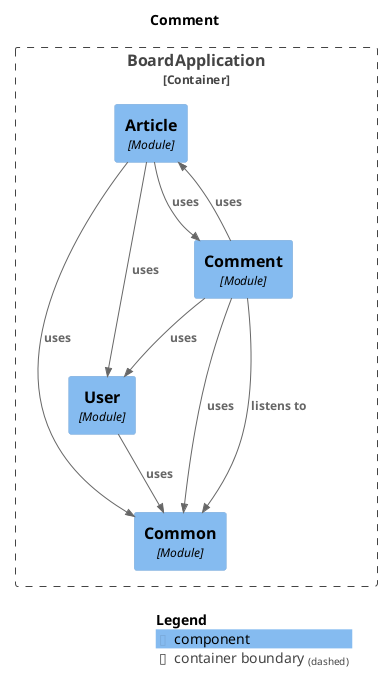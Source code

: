 @startuml
set separator none
title Comment

top to bottom direction

!include <C4/C4>
!include <C4/C4_Context>
!include <C4/C4_Component>

Container_Boundary("BoardApplication.BoardApplication_boundary", "BoardApplication", $tags="") {
  Component(BoardApplication.BoardApplication.User, "User", $techn="Module", $descr="", $tags="", $link="")
  Component(BoardApplication.BoardApplication.Article, "Article", $techn="Module", $descr="", $tags="", $link="")
  Component(BoardApplication.BoardApplication.Comment, "Comment", $techn="Module", $descr="", $tags="", $link="")
  Component(BoardApplication.BoardApplication.Common, "Common", $techn="Module", $descr="", $tags="", $link="")
}

Rel(BoardApplication.BoardApplication.Article, BoardApplication.BoardApplication.Common, "uses", $techn="", $tags="", $link="")
Rel(BoardApplication.BoardApplication.Article, BoardApplication.BoardApplication.User, "uses", $techn="", $tags="", $link="")
Rel(BoardApplication.BoardApplication.Article, BoardApplication.BoardApplication.Comment, "uses", $techn="", $tags="", $link="")
Rel(BoardApplication.BoardApplication.User, BoardApplication.BoardApplication.Common, "uses", $techn="", $tags="", $link="")
Rel(BoardApplication.BoardApplication.Comment, BoardApplication.BoardApplication.Common, "listens to", $techn="", $tags="", $link="")
Rel(BoardApplication.BoardApplication.Comment, BoardApplication.BoardApplication.Common, "uses", $techn="", $tags="", $link="")
Rel(BoardApplication.BoardApplication.Comment, BoardApplication.BoardApplication.User, "uses", $techn="", $tags="", $link="")
Rel(BoardApplication.BoardApplication.Comment, BoardApplication.BoardApplication.Article, "uses", $techn="", $tags="", $link="")

SHOW_LEGEND(true)
@enduml